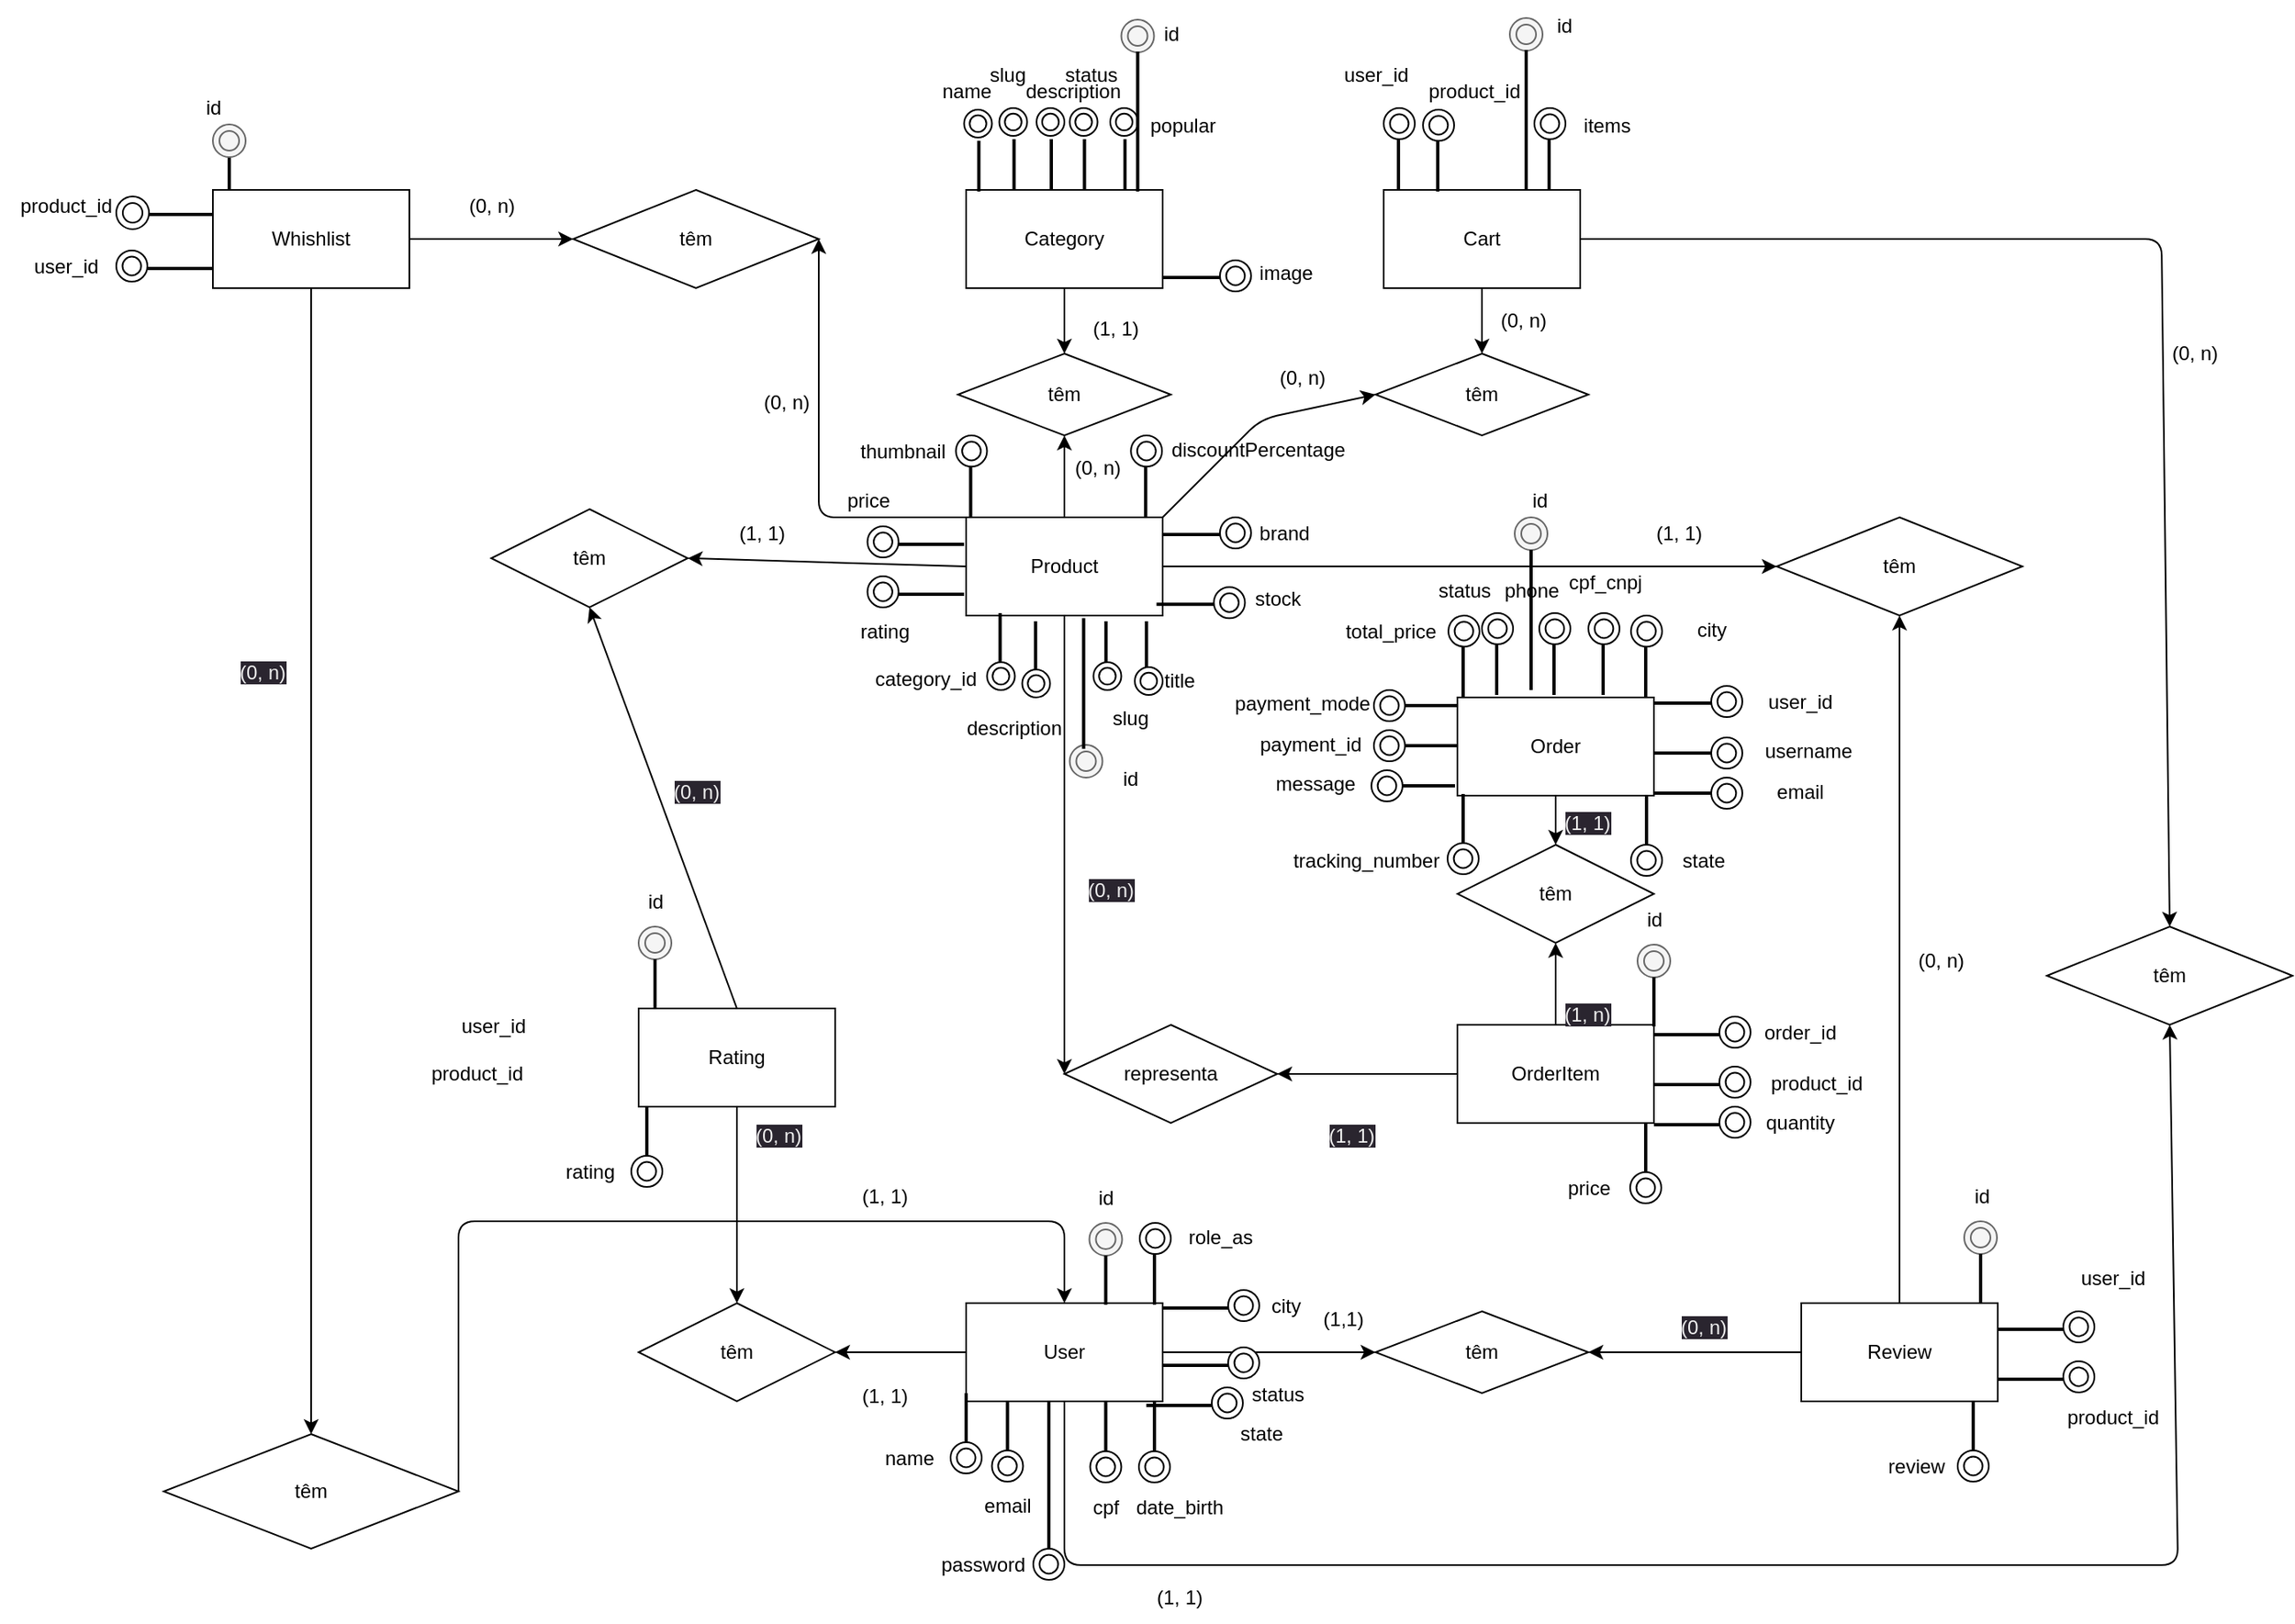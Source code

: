 <mxfile>
    <diagram id="mObg0DP2oexlzy-VbJIM" name="Page-1">
        <mxGraphModel dx="2236" dy="1887" grid="1" gridSize="10" guides="1" tooltips="1" connect="1" arrows="1" fold="1" page="1" pageScale="1" pageWidth="850" pageHeight="1100" math="0" shadow="0">
            <root>
                <mxCell id="0"/>
                <mxCell id="1" parent="0"/>
                <mxCell id="6" style="edgeStyle=none;html=1;exitX=0.5;exitY=0;exitDx=0;exitDy=0;entryX=0.5;entryY=1;entryDx=0;entryDy=0;" parent="1" source="2" target="4" edge="1">
                    <mxGeometry relative="1" as="geometry"/>
                </mxCell>
                <mxCell id="14" style="edgeStyle=none;html=1;exitX=0.5;exitY=1;exitDx=0;exitDy=0;entryX=0;entryY=0.5;entryDx=0;entryDy=0;" parent="1" source="2" target="13" edge="1">
                    <mxGeometry relative="1" as="geometry">
                        <mxPoint x="80" y="530" as="targetPoint"/>
                    </mxGeometry>
                </mxCell>
                <mxCell id="20" style="edgeStyle=none;html=1;exitX=0;exitY=0.5;exitDx=0;exitDy=0;entryX=1;entryY=0.5;entryDx=0;entryDy=0;" parent="1" source="2" target="18" edge="1">
                    <mxGeometry relative="1" as="geometry"/>
                </mxCell>
                <mxCell id="33" style="edgeStyle=none;html=1;exitX=1;exitY=0.5;exitDx=0;exitDy=0;entryX=0;entryY=0.5;entryDx=0;entryDy=0;" parent="1" source="2" target="32" edge="1">
                    <mxGeometry relative="1" as="geometry"/>
                </mxCell>
                <mxCell id="39" style="edgeStyle=none;html=1;exitX=1;exitY=0;exitDx=0;exitDy=0;entryX=0;entryY=0.5;entryDx=0;entryDy=0;" parent="1" source="2" target="37" edge="1">
                    <mxGeometry relative="1" as="geometry">
                        <mxPoint x="220" y="180" as="targetPoint"/>
                        <Array as="points">
                            <mxPoint x="200" y="130"/>
                        </Array>
                    </mxGeometry>
                </mxCell>
                <mxCell id="2" value="Product" style="rounded=0;whiteSpace=wrap;html=1;" parent="1" vertex="1">
                    <mxGeometry x="20" y="190" width="120" height="60" as="geometry"/>
                </mxCell>
                <mxCell id="5" style="edgeStyle=none;html=1;exitX=0.5;exitY=1;exitDx=0;exitDy=0;entryX=0.5;entryY=0;entryDx=0;entryDy=0;" parent="1" source="3" target="4" edge="1">
                    <mxGeometry relative="1" as="geometry"/>
                </mxCell>
                <mxCell id="48" style="edgeStyle=none;html=1;entryX=1;entryY=0.5;entryDx=0;entryDy=0;exitX=0;exitY=0;exitDx=0;exitDy=0;" parent="1" source="2" target="46" edge="1">
                    <mxGeometry relative="1" as="geometry">
                        <mxPoint x="-70" y="140" as="sourcePoint"/>
                        <Array as="points">
                            <mxPoint x="-70" y="190"/>
                        </Array>
                    </mxGeometry>
                </mxCell>
                <mxCell id="3" value="Category" style="rounded=0;whiteSpace=wrap;html=1;" parent="1" vertex="1">
                    <mxGeometry x="20" y="-10" width="120" height="60" as="geometry"/>
                </mxCell>
                <mxCell id="4" value="têm" style="rhombus;whiteSpace=wrap;html=1;" parent="1" vertex="1">
                    <mxGeometry x="15" y="90" width="130" height="50" as="geometry"/>
                </mxCell>
                <mxCell id="10" style="edgeStyle=none;html=1;exitX=0.5;exitY=1;exitDx=0;exitDy=0;entryX=0.5;entryY=0;entryDx=0;entryDy=0;" parent="1" source="7" target="9" edge="1">
                    <mxGeometry relative="1" as="geometry"/>
                </mxCell>
                <mxCell id="7" value="Order" style="rounded=0;whiteSpace=wrap;html=1;" parent="1" vertex="1">
                    <mxGeometry x="320" y="300" width="120" height="60" as="geometry"/>
                </mxCell>
                <mxCell id="11" style="edgeStyle=none;html=1;exitX=0.5;exitY=0;exitDx=0;exitDy=0;entryX=0.5;entryY=1;entryDx=0;entryDy=0;" parent="1" source="8" target="9" edge="1">
                    <mxGeometry relative="1" as="geometry"/>
                </mxCell>
                <mxCell id="16" style="edgeStyle=none;html=1;exitX=0;exitY=0.5;exitDx=0;exitDy=0;entryX=1;entryY=0.5;entryDx=0;entryDy=0;" parent="1" source="8" target="13" edge="1">
                    <mxGeometry relative="1" as="geometry"/>
                </mxCell>
                <mxCell id="8" value="OrderItem" style="rounded=0;whiteSpace=wrap;html=1;" parent="1" vertex="1">
                    <mxGeometry x="320" y="500" width="120" height="60" as="geometry"/>
                </mxCell>
                <mxCell id="9" value="têm" style="rhombus;whiteSpace=wrap;html=1;" parent="1" vertex="1">
                    <mxGeometry x="320" y="390" width="120" height="60" as="geometry"/>
                </mxCell>
                <mxCell id="13" value="representa" style="rhombus;whiteSpace=wrap;html=1;" parent="1" vertex="1">
                    <mxGeometry x="80" y="500" width="130" height="60" as="geometry"/>
                </mxCell>
                <mxCell id="24" style="edgeStyle=none;html=1;exitX=0.5;exitY=1;exitDx=0;exitDy=0;entryX=0.5;entryY=0;entryDx=0;entryDy=0;" parent="1" source="17" target="23" edge="1">
                    <mxGeometry relative="1" as="geometry"/>
                </mxCell>
                <mxCell id="25" style="edgeStyle=none;html=1;exitX=0.5;exitY=0;exitDx=0;exitDy=0;entryX=0.5;entryY=1;entryDx=0;entryDy=0;" parent="1" source="17" target="18" edge="1">
                    <mxGeometry relative="1" as="geometry"/>
                </mxCell>
                <mxCell id="17" value="Rating" style="rounded=0;whiteSpace=wrap;html=1;" parent="1" vertex="1">
                    <mxGeometry x="-180" y="490" width="120" height="60" as="geometry"/>
                </mxCell>
                <mxCell id="18" value="têm" style="rhombus;whiteSpace=wrap;html=1;" parent="1" vertex="1">
                    <mxGeometry x="-270" y="185" width="120" height="60" as="geometry"/>
                </mxCell>
                <mxCell id="26" style="edgeStyle=none;html=1;exitX=0;exitY=0.5;exitDx=0;exitDy=0;entryX=1;entryY=0.5;entryDx=0;entryDy=0;" parent="1" source="22" target="23" edge="1">
                    <mxGeometry relative="1" as="geometry"/>
                </mxCell>
                <mxCell id="29" style="edgeStyle=none;html=1;exitX=1;exitY=0.5;exitDx=0;exitDy=0;entryX=0;entryY=0.5;entryDx=0;entryDy=0;" parent="1" source="22" target="28" edge="1">
                    <mxGeometry relative="1" as="geometry"/>
                </mxCell>
                <mxCell id="41" style="edgeStyle=none;html=1;exitX=0.5;exitY=1;exitDx=0;exitDy=0;entryX=0.5;entryY=1;entryDx=0;entryDy=0;" parent="1" source="22" target="42" edge="1">
                    <mxGeometry relative="1" as="geometry">
                        <mxPoint x="760" y="530" as="targetPoint"/>
                        <Array as="points">
                            <mxPoint x="80" y="830"/>
                            <mxPoint x="760" y="830"/>
                        </Array>
                    </mxGeometry>
                </mxCell>
                <mxCell id="22" value="User" style="rounded=0;whiteSpace=wrap;html=1;" parent="1" vertex="1">
                    <mxGeometry x="20" y="670" width="120" height="60" as="geometry"/>
                </mxCell>
                <mxCell id="23" value="têm" style="rhombus;whiteSpace=wrap;html=1;" parent="1" vertex="1">
                    <mxGeometry x="-180" y="670" width="120" height="60" as="geometry"/>
                </mxCell>
                <mxCell id="30" style="edgeStyle=none;html=1;exitX=0;exitY=0.5;exitDx=0;exitDy=0;entryX=1;entryY=0.5;entryDx=0;entryDy=0;" parent="1" source="27" target="28" edge="1">
                    <mxGeometry relative="1" as="geometry"/>
                </mxCell>
                <mxCell id="34" style="edgeStyle=none;html=1;exitX=0.5;exitY=0;exitDx=0;exitDy=0;" parent="1" source="27" target="32" edge="1">
                    <mxGeometry relative="1" as="geometry"/>
                </mxCell>
                <mxCell id="27" value="Review" style="rounded=0;whiteSpace=wrap;html=1;" parent="1" vertex="1">
                    <mxGeometry x="530" y="670" width="120" height="60" as="geometry"/>
                </mxCell>
                <mxCell id="28" value="têm" style="rhombus;whiteSpace=wrap;html=1;" parent="1" vertex="1">
                    <mxGeometry x="270" y="675" width="130" height="50" as="geometry"/>
                </mxCell>
                <mxCell id="32" value="têm" style="rhombus;whiteSpace=wrap;html=1;" parent="1" vertex="1">
                    <mxGeometry x="515" y="190" width="150" height="60" as="geometry"/>
                </mxCell>
                <mxCell id="38" style="edgeStyle=none;html=1;exitX=0.5;exitY=1;exitDx=0;exitDy=0;entryX=0.5;entryY=0;entryDx=0;entryDy=0;" parent="1" source="35" target="37" edge="1">
                    <mxGeometry relative="1" as="geometry"/>
                </mxCell>
                <mxCell id="44" style="edgeStyle=none;html=1;exitX=1;exitY=0.5;exitDx=0;exitDy=0;entryX=0.5;entryY=0;entryDx=0;entryDy=0;" parent="1" source="35" target="42" edge="1">
                    <mxGeometry relative="1" as="geometry">
                        <mxPoint x="770" y="110" as="targetPoint"/>
                        <Array as="points">
                            <mxPoint x="750" y="20"/>
                        </Array>
                    </mxGeometry>
                </mxCell>
                <mxCell id="35" value="Cart" style="rounded=0;whiteSpace=wrap;html=1;" parent="1" vertex="1">
                    <mxGeometry x="275" y="-10" width="120" height="60" as="geometry"/>
                </mxCell>
                <mxCell id="37" value="têm" style="rhombus;whiteSpace=wrap;html=1;" parent="1" vertex="1">
                    <mxGeometry x="270" y="90" width="130" height="50" as="geometry"/>
                </mxCell>
                <mxCell id="42" value="têm" style="rhombus;whiteSpace=wrap;html=1;" parent="1" vertex="1">
                    <mxGeometry x="680" y="440" width="150" height="60" as="geometry"/>
                </mxCell>
                <mxCell id="49" style="edgeStyle=none;html=1;exitX=1;exitY=0.5;exitDx=0;exitDy=0;entryX=0;entryY=0.5;entryDx=0;entryDy=0;" parent="1" source="45" target="46" edge="1">
                    <mxGeometry relative="1" as="geometry"/>
                </mxCell>
                <mxCell id="51" value="" style="edgeStyle=none;html=1;" parent="1" source="45" target="50" edge="1">
                    <mxGeometry relative="1" as="geometry"/>
                </mxCell>
                <mxCell id="45" value="Whishlist" style="rounded=0;whiteSpace=wrap;html=1;" parent="1" vertex="1">
                    <mxGeometry x="-440" y="-10" width="120" height="60" as="geometry"/>
                </mxCell>
                <mxCell id="46" value="têm" style="rhombus;whiteSpace=wrap;html=1;" parent="1" vertex="1">
                    <mxGeometry x="-220" y="-10" width="150" height="60" as="geometry"/>
                </mxCell>
                <mxCell id="52" style="edgeStyle=none;html=1;exitX=1;exitY=0.5;exitDx=0;exitDy=0;entryX=0.5;entryY=0;entryDx=0;entryDy=0;" parent="1" source="50" target="22" edge="1">
                    <mxGeometry relative="1" as="geometry">
                        <mxPoint x="100" y="610" as="targetPoint"/>
                        <Array as="points">
                            <mxPoint x="-290" y="620"/>
                            <mxPoint x="80" y="620"/>
                        </Array>
                    </mxGeometry>
                </mxCell>
                <mxCell id="50" value="têm" style="rhombus;whiteSpace=wrap;html=1;rounded=0;" parent="1" vertex="1">
                    <mxGeometry x="-470" y="750" width="180" height="70" as="geometry"/>
                </mxCell>
                <mxCell id="55" value="" style="line;strokeWidth=2;html=1;" parent="1" vertex="1">
                    <mxGeometry x="-480" width="40" height="10" as="geometry"/>
                </mxCell>
                <mxCell id="56" value="" style="ellipse;shape=doubleEllipse;whiteSpace=wrap;html=1;aspect=fixed;" parent="1" vertex="1">
                    <mxGeometry x="-499" y="-6" width="20" height="20" as="geometry"/>
                </mxCell>
                <mxCell id="58" value="" style="line;strokeWidth=2;html=1;" parent="1" vertex="1">
                    <mxGeometry x="-480" y="33" width="40" height="10" as="geometry"/>
                </mxCell>
                <mxCell id="59" value="" style="ellipse;shape=doubleEllipse;whiteSpace=wrap;html=1;aspect=fixed;" parent="1" vertex="1">
                    <mxGeometry x="-499" y="27" width="19" height="19" as="geometry"/>
                </mxCell>
                <mxCell id="70" value="" style="line;strokeWidth=2;direction=south;html=1;" parent="1" vertex="1">
                    <mxGeometry x="-435" y="-40" width="10" height="30" as="geometry"/>
                </mxCell>
                <mxCell id="71" value="" style="shape=waypoint;sketch=0;fillStyle=solid;size=6;pointerEvents=1;points=[];fillColor=none;resizable=0;rotatable=0;perimeter=centerPerimeter;snapToPoint=1;" parent="1" vertex="1">
                    <mxGeometry x="-440" y="-50" width="20" height="20" as="geometry"/>
                </mxCell>
                <mxCell id="73" value="" style="ellipse;shape=doubleEllipse;whiteSpace=wrap;html=1;aspect=fixed;fillColor=#f5f5f5;fontColor=#333333;strokeColor=#666666;" parent="1" vertex="1">
                    <mxGeometry x="-440" y="-50" width="20" height="20" as="geometry"/>
                </mxCell>
                <mxCell id="74" value="id" style="text;html=1;align=center;verticalAlign=middle;resizable=0;points=[];autosize=1;strokeColor=none;fillColor=none;" parent="1" vertex="1">
                    <mxGeometry x="-455" y="-75" width="30" height="30" as="geometry"/>
                </mxCell>
                <mxCell id="75" value="product_id" style="text;html=1;align=center;verticalAlign=middle;resizable=0;points=[];autosize=1;strokeColor=none;fillColor=none;" parent="1" vertex="1">
                    <mxGeometry x="-570" y="-15" width="80" height="30" as="geometry"/>
                </mxCell>
                <mxCell id="76" value="user_id" style="text;html=1;align=center;verticalAlign=middle;resizable=0;points=[];autosize=1;strokeColor=none;fillColor=none;" parent="1" vertex="1">
                    <mxGeometry x="-560" y="21.5" width="60" height="30" as="geometry"/>
                </mxCell>
                <mxCell id="77" value="" style="line;strokeWidth=2;html=1;" parent="1" vertex="1">
                    <mxGeometry x="-21.25" y="201.5" width="40" height="10" as="geometry"/>
                </mxCell>
                <mxCell id="78" value="" style="ellipse;shape=doubleEllipse;whiteSpace=wrap;html=1;aspect=fixed;" parent="1" vertex="1">
                    <mxGeometry x="-40.25" y="195.5" width="19" height="19" as="geometry"/>
                </mxCell>
                <mxCell id="81" value="" style="line;strokeWidth=2;html=1;" parent="1" vertex="1">
                    <mxGeometry x="-21.25" y="232" width="40" height="10" as="geometry"/>
                </mxCell>
                <mxCell id="82" value="" style="ellipse;shape=doubleEllipse;whiteSpace=wrap;html=1;aspect=fixed;" parent="1" vertex="1">
                    <mxGeometry x="-40.25" y="226" width="19" height="19" as="geometry"/>
                </mxCell>
                <mxCell id="83" value="user_id" style="text;html=1;align=center;verticalAlign=middle;resizable=0;points=[];autosize=1;strokeColor=none;fillColor=none;" parent="1" vertex="1">
                    <mxGeometry x="-299" y="486" width="60" height="30" as="geometry"/>
                </mxCell>
                <mxCell id="84" value="product_id" style="text;html=1;align=center;verticalAlign=middle;resizable=0;points=[];autosize=1;strokeColor=none;fillColor=none;" parent="1" vertex="1">
                    <mxGeometry x="-319" y="515" width="80" height="30" as="geometry"/>
                </mxCell>
                <mxCell id="85" value="" style="line;strokeWidth=2;direction=south;html=1;" parent="1" vertex="1">
                    <mxGeometry x="-180" y="550" width="10" height="30" as="geometry"/>
                </mxCell>
                <mxCell id="86" value="" style="ellipse;shape=doubleEllipse;whiteSpace=wrap;html=1;aspect=fixed;" parent="1" vertex="1">
                    <mxGeometry x="-184.5" y="580" width="19" height="19" as="geometry"/>
                </mxCell>
                <mxCell id="87" value="rating" style="text;html=1;align=center;verticalAlign=middle;resizable=0;points=[];autosize=1;strokeColor=none;fillColor=none;" parent="1" vertex="1">
                    <mxGeometry x="-235" y="575" width="50" height="30" as="geometry"/>
                </mxCell>
                <mxCell id="90" value="" style="ellipse;shape=doubleEllipse;whiteSpace=wrap;html=1;aspect=fixed;fillColor=#f5f5f5;fontColor=#333333;strokeColor=#666666;" parent="1" vertex="1">
                    <mxGeometry x="-180" y="440" width="20" height="20" as="geometry"/>
                </mxCell>
                <mxCell id="91" value="" style="line;strokeWidth=2;direction=south;html=1;" parent="1" vertex="1">
                    <mxGeometry x="-175" y="460" width="10" height="30" as="geometry"/>
                </mxCell>
                <mxCell id="92" value="id" style="text;html=1;align=center;verticalAlign=middle;resizable=0;points=[];autosize=1;strokeColor=none;fillColor=none;" parent="1" vertex="1">
                    <mxGeometry x="-185" y="410" width="30" height="30" as="geometry"/>
                </mxCell>
                <mxCell id="93" value="" style="line;strokeWidth=2;html=1;" parent="1" vertex="1">
                    <mxGeometry x="650" y="681" width="40" height="10" as="geometry"/>
                </mxCell>
                <mxCell id="94" value="" style="ellipse;shape=doubleEllipse;whiteSpace=wrap;html=1;aspect=fixed;" parent="1" vertex="1">
                    <mxGeometry x="690" y="675" width="19" height="19" as="geometry"/>
                </mxCell>
                <mxCell id="95" value="" style="line;strokeWidth=2;html=1;" parent="1" vertex="1">
                    <mxGeometry x="650" y="711.5" width="40" height="10" as="geometry"/>
                </mxCell>
                <mxCell id="96" value="" style="ellipse;shape=doubleEllipse;whiteSpace=wrap;html=1;aspect=fixed;" parent="1" vertex="1">
                    <mxGeometry x="690" y="705.5" width="19" height="19" as="geometry"/>
                </mxCell>
                <mxCell id="97" value="user_id" style="text;html=1;align=center;verticalAlign=middle;resizable=0;points=[];autosize=1;strokeColor=none;fillColor=none;" parent="1" vertex="1">
                    <mxGeometry x="690" y="640" width="60" height="30" as="geometry"/>
                </mxCell>
                <mxCell id="98" value="product_id" style="text;html=1;align=center;verticalAlign=middle;resizable=0;points=[];autosize=1;strokeColor=none;fillColor=none;" parent="1" vertex="1">
                    <mxGeometry x="680" y="724.5" width="80" height="30" as="geometry"/>
                </mxCell>
                <mxCell id="99" value="" style="ellipse;shape=doubleEllipse;whiteSpace=wrap;html=1;aspect=fixed;fillColor=#f5f5f5;fontColor=#333333;strokeColor=#666666;" parent="1" vertex="1">
                    <mxGeometry x="629.5" y="620" width="20" height="20" as="geometry"/>
                </mxCell>
                <mxCell id="100" value="" style="line;strokeWidth=2;direction=south;html=1;" parent="1" vertex="1">
                    <mxGeometry x="634.5" y="640" width="10" height="30" as="geometry"/>
                </mxCell>
                <mxCell id="101" value="id" style="text;html=1;align=center;verticalAlign=middle;resizable=0;points=[];autosize=1;strokeColor=none;fillColor=none;" parent="1" vertex="1">
                    <mxGeometry x="624.5" y="590" width="30" height="30" as="geometry"/>
                </mxCell>
                <mxCell id="105" value="" style="line;strokeWidth=2;direction=south;html=1;" parent="1" vertex="1">
                    <mxGeometry x="630" y="730" width="10" height="30" as="geometry"/>
                </mxCell>
                <mxCell id="106" value="" style="ellipse;shape=doubleEllipse;whiteSpace=wrap;html=1;aspect=fixed;" parent="1" vertex="1">
                    <mxGeometry x="625.5" y="760" width="19" height="19" as="geometry"/>
                </mxCell>
                <mxCell id="107" value="review" style="text;html=1;align=center;verticalAlign=middle;resizable=0;points=[];autosize=1;strokeColor=none;fillColor=none;" parent="1" vertex="1">
                    <mxGeometry x="570" y="755" width="60" height="30" as="geometry"/>
                </mxCell>
                <mxCell id="108" value="" style="line;strokeWidth=2;html=1;" parent="1" vertex="1">
                    <mxGeometry x="440" y="501" width="40" height="10" as="geometry"/>
                </mxCell>
                <mxCell id="109" value="" style="ellipse;shape=doubleEllipse;whiteSpace=wrap;html=1;aspect=fixed;" parent="1" vertex="1">
                    <mxGeometry x="480" y="495" width="19" height="19" as="geometry"/>
                </mxCell>
                <mxCell id="110" value="" style="line;strokeWidth=2;html=1;" parent="1" vertex="1">
                    <mxGeometry x="440" y="531.5" width="40" height="10" as="geometry"/>
                </mxCell>
                <mxCell id="111" value="" style="ellipse;shape=doubleEllipse;whiteSpace=wrap;html=1;aspect=fixed;" parent="1" vertex="1">
                    <mxGeometry x="480" y="525.5" width="19" height="19" as="geometry"/>
                </mxCell>
                <mxCell id="112" value="order_id" style="text;html=1;align=center;verticalAlign=middle;resizable=0;points=[];autosize=1;strokeColor=none;fillColor=none;" parent="1" vertex="1">
                    <mxGeometry x="494" y="490" width="70" height="30" as="geometry"/>
                </mxCell>
                <mxCell id="113" value="product_id" style="text;html=1;align=center;verticalAlign=middle;resizable=0;points=[];autosize=1;strokeColor=none;fillColor=none;" parent="1" vertex="1">
                    <mxGeometry x="499" y="520.5" width="80" height="30" as="geometry"/>
                </mxCell>
                <mxCell id="114" value="" style="line;strokeWidth=2;html=1;" parent="1" vertex="1">
                    <mxGeometry x="440" y="556" width="40" height="10" as="geometry"/>
                </mxCell>
                <mxCell id="115" value="" style="ellipse;shape=doubleEllipse;whiteSpace=wrap;html=1;aspect=fixed;" parent="1" vertex="1">
                    <mxGeometry x="480" y="550" width="19" height="19" as="geometry"/>
                </mxCell>
                <mxCell id="116" value="quantity" style="text;html=1;align=center;verticalAlign=middle;resizable=0;points=[];autosize=1;strokeColor=none;fillColor=none;" parent="1" vertex="1">
                    <mxGeometry x="494" y="545" width="70" height="30" as="geometry"/>
                </mxCell>
                <mxCell id="117" value="" style="line;strokeWidth=2;direction=south;html=1;" parent="1" vertex="1">
                    <mxGeometry x="430" y="560" width="10" height="30" as="geometry"/>
                </mxCell>
                <mxCell id="118" value="" style="ellipse;shape=doubleEllipse;whiteSpace=wrap;html=1;aspect=fixed;" parent="1" vertex="1">
                    <mxGeometry x="425.5" y="590" width="19" height="19" as="geometry"/>
                </mxCell>
                <mxCell id="119" value="price" style="text;html=1;align=center;verticalAlign=middle;resizable=0;points=[];autosize=1;strokeColor=none;fillColor=none;" parent="1" vertex="1">
                    <mxGeometry x="375" y="585" width="50" height="30" as="geometry"/>
                </mxCell>
                <mxCell id="120" value="" style="ellipse;shape=doubleEllipse;whiteSpace=wrap;html=1;aspect=fixed;fillColor=#f5f5f5;fontColor=#333333;strokeColor=#666666;" parent="1" vertex="1">
                    <mxGeometry x="430" y="451" width="20" height="20" as="geometry"/>
                </mxCell>
                <mxCell id="121" value="" style="line;strokeWidth=2;direction=south;html=1;" parent="1" vertex="1">
                    <mxGeometry x="435" y="471" width="10" height="30" as="geometry"/>
                </mxCell>
                <mxCell id="122" value="id" style="text;html=1;align=center;verticalAlign=middle;resizable=0;points=[];autosize=1;strokeColor=none;fillColor=none;" parent="1" vertex="1">
                    <mxGeometry x="425" y="421" width="30" height="30" as="geometry"/>
                </mxCell>
                <mxCell id="137" value="" style="line;strokeWidth=2;direction=south;html=1;" parent="1" vertex="1">
                    <mxGeometry x="15" y="725" width="10" height="30" as="geometry"/>
                </mxCell>
                <mxCell id="138" value="" style="ellipse;shape=doubleEllipse;whiteSpace=wrap;html=1;aspect=fixed;" parent="1" vertex="1">
                    <mxGeometry x="10.5" y="755" width="19" height="19" as="geometry"/>
                </mxCell>
                <mxCell id="139" value="name" style="text;html=1;align=center;verticalAlign=middle;resizable=0;points=[];autosize=1;strokeColor=none;fillColor=none;" parent="1" vertex="1">
                    <mxGeometry x="-40" y="750" width="50" height="30" as="geometry"/>
                </mxCell>
                <mxCell id="140" value="" style="line;strokeWidth=2;direction=south;html=1;" parent="1" vertex="1">
                    <mxGeometry x="40.25" y="730" width="10" height="30" as="geometry"/>
                </mxCell>
                <mxCell id="141" value="" style="ellipse;shape=doubleEllipse;whiteSpace=wrap;html=1;aspect=fixed;" parent="1" vertex="1">
                    <mxGeometry x="35.75" y="760" width="19" height="19" as="geometry"/>
                </mxCell>
                <mxCell id="142" value="email" style="text;html=1;align=center;verticalAlign=middle;resizable=0;points=[];autosize=1;strokeColor=none;fillColor=none;" parent="1" vertex="1">
                    <mxGeometry x="20" y="779" width="50" height="30" as="geometry"/>
                </mxCell>
                <mxCell id="143" value="" style="line;strokeWidth=2;direction=south;html=1;" parent="1" vertex="1">
                    <mxGeometry x="100.25" y="730.5" width="10" height="30" as="geometry"/>
                </mxCell>
                <mxCell id="144" value="" style="ellipse;shape=doubleEllipse;whiteSpace=wrap;html=1;aspect=fixed;" parent="1" vertex="1">
                    <mxGeometry x="95.75" y="760.5" width="19" height="19" as="geometry"/>
                </mxCell>
                <mxCell id="145" value="cpf" style="text;html=1;align=center;verticalAlign=middle;resizable=0;points=[];autosize=1;strokeColor=none;fillColor=none;" parent="1" vertex="1">
                    <mxGeometry x="85" y="779.5" width="40" height="30" as="geometry"/>
                </mxCell>
                <mxCell id="146" value="" style="line;strokeWidth=2;direction=south;html=1;" parent="1" vertex="1">
                    <mxGeometry x="130" y="730.5" width="10" height="30" as="geometry"/>
                </mxCell>
                <mxCell id="147" value="" style="ellipse;shape=doubleEllipse;whiteSpace=wrap;html=1;aspect=fixed;" parent="1" vertex="1">
                    <mxGeometry x="125.5" y="760.5" width="19" height="19" as="geometry"/>
                </mxCell>
                <mxCell id="148" value="date_birth" style="text;html=1;align=center;verticalAlign=middle;resizable=0;points=[];autosize=1;strokeColor=none;fillColor=none;" parent="1" vertex="1">
                    <mxGeometry x="110.25" y="780" width="80" height="30" as="geometry"/>
                </mxCell>
                <mxCell id="149" value="" style="line;strokeWidth=2;html=1;" parent="1" vertex="1">
                    <mxGeometry x="130" y="727.5" width="40" height="10" as="geometry"/>
                </mxCell>
                <mxCell id="150" value="" style="ellipse;shape=doubleEllipse;whiteSpace=wrap;html=1;aspect=fixed;" parent="1" vertex="1">
                    <mxGeometry x="170" y="721.5" width="19" height="19" as="geometry"/>
                </mxCell>
                <mxCell id="151" value="state" style="text;html=1;align=center;verticalAlign=middle;resizable=0;points=[];autosize=1;strokeColor=none;fillColor=none;" parent="1" vertex="1">
                    <mxGeometry x="175" y="735" width="50" height="30" as="geometry"/>
                </mxCell>
                <mxCell id="155" value="" style="edgeStyle=none;html=1;" parent="1" source="152" target="154" edge="1">
                    <mxGeometry relative="1" as="geometry"/>
                </mxCell>
                <mxCell id="152" value="" style="line;strokeWidth=2;html=1;" parent="1" vertex="1">
                    <mxGeometry x="140" y="668" width="40" height="10" as="geometry"/>
                </mxCell>
                <mxCell id="153" value="" style="ellipse;shape=doubleEllipse;whiteSpace=wrap;html=1;aspect=fixed;" parent="1" vertex="1">
                    <mxGeometry x="180" y="662" width="19" height="19" as="geometry"/>
                </mxCell>
                <mxCell id="154" value="city" style="text;html=1;align=center;verticalAlign=middle;resizable=0;points=[];autosize=1;strokeColor=none;fillColor=none;" parent="1" vertex="1">
                    <mxGeometry x="195" y="656.5" width="40" height="30" as="geometry"/>
                </mxCell>
                <mxCell id="156" value="" style="line;strokeWidth=2;direction=south;html=1;" parent="1" vertex="1">
                    <mxGeometry x="130" y="640" width="10" height="31" as="geometry"/>
                </mxCell>
                <mxCell id="157" value="" style="ellipse;shape=doubleEllipse;whiteSpace=wrap;html=1;aspect=fixed;" parent="1" vertex="1">
                    <mxGeometry x="126" y="621" width="19" height="19" as="geometry"/>
                </mxCell>
                <mxCell id="160" value="role_as" style="text;html=1;align=center;verticalAlign=middle;resizable=0;points=[];autosize=1;strokeColor=none;fillColor=none;" parent="1" vertex="1">
                    <mxGeometry x="144.5" y="615" width="60" height="30" as="geometry"/>
                </mxCell>
                <mxCell id="161" value="" style="ellipse;shape=doubleEllipse;whiteSpace=wrap;html=1;aspect=fixed;fillColor=#f5f5f5;fontColor=#333333;strokeColor=#666666;" parent="1" vertex="1">
                    <mxGeometry x="95.25" y="621" width="20" height="20" as="geometry"/>
                </mxCell>
                <mxCell id="162" value="" style="line;strokeWidth=2;direction=south;html=1;" parent="1" vertex="1">
                    <mxGeometry x="100.25" y="641" width="10" height="30" as="geometry"/>
                </mxCell>
                <mxCell id="163" value="id" style="text;html=1;align=center;verticalAlign=middle;resizable=0;points=[];autosize=1;strokeColor=none;fillColor=none;" parent="1" vertex="1">
                    <mxGeometry x="90.25" y="591" width="30" height="30" as="geometry"/>
                </mxCell>
                <mxCell id="167" value="" style="line;strokeWidth=2;html=1;" parent="1" vertex="1">
                    <mxGeometry x="140" y="703" width="40" height="10" as="geometry"/>
                </mxCell>
                <mxCell id="168" value="" style="ellipse;shape=doubleEllipse;whiteSpace=wrap;html=1;aspect=fixed;" parent="1" vertex="1">
                    <mxGeometry x="180" y="697" width="19" height="19" as="geometry"/>
                </mxCell>
                <mxCell id="169" value="status" style="text;html=1;align=center;verticalAlign=middle;resizable=0;points=[];autosize=1;strokeColor=none;fillColor=none;" parent="1" vertex="1">
                    <mxGeometry x="180" y="710.5" width="60" height="30" as="geometry"/>
                </mxCell>
                <mxCell id="170" value="" style="line;strokeWidth=2;direction=south;html=1;" parent="1" vertex="1">
                    <mxGeometry x="65.5" y="730" width="10" height="90" as="geometry"/>
                </mxCell>
                <mxCell id="171" value="" style="ellipse;shape=doubleEllipse;whiteSpace=wrap;html=1;aspect=fixed;" parent="1" vertex="1">
                    <mxGeometry x="61" y="820" width="19" height="19" as="geometry"/>
                </mxCell>
                <mxCell id="173" value="password" style="text;html=1;align=center;verticalAlign=middle;resizable=0;points=[];autosize=1;strokeColor=none;fillColor=none;" parent="1" vertex="1">
                    <mxGeometry x="-5" y="815" width="70" height="30" as="geometry"/>
                </mxCell>
                <mxCell id="174" value="" style="line;strokeWidth=2;html=1;" parent="1" vertex="1">
                    <mxGeometry x="440" y="298.5" width="40" height="10" as="geometry"/>
                </mxCell>
                <mxCell id="175" value="" style="line;strokeWidth=2;html=1;" parent="1" vertex="1">
                    <mxGeometry x="440" y="329" width="40" height="10" as="geometry"/>
                </mxCell>
                <mxCell id="176" value="user_id" style="text;html=1;align=center;verticalAlign=middle;resizable=0;points=[];autosize=1;strokeColor=none;fillColor=none;" parent="1" vertex="1">
                    <mxGeometry x="499" y="287.5" width="60" height="30" as="geometry"/>
                </mxCell>
                <mxCell id="177" value="username" style="text;html=1;align=center;verticalAlign=middle;resizable=0;points=[];autosize=1;strokeColor=none;fillColor=none;" parent="1" vertex="1">
                    <mxGeometry x="494" y="317.5" width="80" height="30" as="geometry"/>
                </mxCell>
                <mxCell id="178" value="" style="line;strokeWidth=2;html=1;" parent="1" vertex="1">
                    <mxGeometry x="440" y="353.5" width="40" height="10" as="geometry"/>
                </mxCell>
                <mxCell id="179" value="email" style="text;html=1;align=center;verticalAlign=middle;resizable=0;points=[];autosize=1;strokeColor=none;fillColor=none;" parent="1" vertex="1">
                    <mxGeometry x="504" y="342.5" width="50" height="30" as="geometry"/>
                </mxCell>
                <mxCell id="180" value="" style="ellipse;shape=doubleEllipse;whiteSpace=wrap;html=1;aspect=fixed;" parent="1" vertex="1">
                    <mxGeometry x="475" y="293" width="19" height="19" as="geometry"/>
                </mxCell>
                <mxCell id="181" value="" style="ellipse;shape=doubleEllipse;whiteSpace=wrap;html=1;aspect=fixed;" parent="1" vertex="1">
                    <mxGeometry x="475" y="324.5" width="19" height="19" as="geometry"/>
                </mxCell>
                <mxCell id="182" value="" style="ellipse;shape=doubleEllipse;whiteSpace=wrap;html=1;aspect=fixed;" parent="1" vertex="1">
                    <mxGeometry x="475" y="349" width="19" height="19" as="geometry"/>
                </mxCell>
                <mxCell id="183" value="" style="line;strokeWidth=2;direction=south;html=1;" parent="1" vertex="1">
                    <mxGeometry x="430.5" y="360" width="10" height="30" as="geometry"/>
                </mxCell>
                <mxCell id="184" value="" style="ellipse;shape=doubleEllipse;whiteSpace=wrap;html=1;aspect=fixed;" parent="1" vertex="1">
                    <mxGeometry x="426" y="390" width="19" height="19" as="geometry"/>
                </mxCell>
                <mxCell id="185" value="state" style="text;html=1;align=center;verticalAlign=middle;resizable=0;points=[];autosize=1;strokeColor=none;fillColor=none;" parent="1" vertex="1">
                    <mxGeometry x="445" y="384.5" width="50" height="30" as="geometry"/>
                </mxCell>
                <mxCell id="186" value="" style="line;strokeWidth=2;direction=south;html=1;" parent="1" vertex="1">
                    <mxGeometry x="430" y="269" width="10" height="31" as="geometry"/>
                </mxCell>
                <mxCell id="187" value="" style="ellipse;shape=doubleEllipse;whiteSpace=wrap;html=1;aspect=fixed;" parent="1" vertex="1">
                    <mxGeometry x="426" y="250" width="19" height="19" as="geometry"/>
                </mxCell>
                <mxCell id="188" value="city" style="text;html=1;align=center;verticalAlign=middle;resizable=0;points=[];autosize=1;strokeColor=none;fillColor=none;" parent="1" vertex="1">
                    <mxGeometry x="454.5" y="244" width="40" height="30" as="geometry"/>
                </mxCell>
                <mxCell id="189" value="" style="line;strokeWidth=2;direction=south;html=1;" parent="1" vertex="1">
                    <mxGeometry x="404" y="267.5" width="10" height="31" as="geometry"/>
                </mxCell>
                <mxCell id="190" value="" style="ellipse;shape=doubleEllipse;whiteSpace=wrap;html=1;aspect=fixed;" parent="1" vertex="1">
                    <mxGeometry x="400" y="248.5" width="19" height="19" as="geometry"/>
                </mxCell>
                <mxCell id="191" value="cpf_cnpj" style="text;html=1;align=center;verticalAlign=middle;resizable=0;points=[];autosize=1;strokeColor=none;fillColor=none;" parent="1" vertex="1">
                    <mxGeometry x="375" y="215" width="70" height="30" as="geometry"/>
                </mxCell>
                <mxCell id="192" value="" style="line;strokeWidth=2;direction=south;html=1;" parent="1" vertex="1">
                    <mxGeometry x="374" y="267.5" width="10" height="31" as="geometry"/>
                </mxCell>
                <mxCell id="193" value="" style="ellipse;shape=doubleEllipse;whiteSpace=wrap;html=1;aspect=fixed;" parent="1" vertex="1">
                    <mxGeometry x="370" y="248.5" width="19" height="19" as="geometry"/>
                </mxCell>
                <mxCell id="194" value="phone" style="text;html=1;align=center;verticalAlign=middle;resizable=0;points=[];autosize=1;strokeColor=none;fillColor=none;" parent="1" vertex="1">
                    <mxGeometry x="335" y="220" width="60" height="30" as="geometry"/>
                </mxCell>
                <mxCell id="195" value="" style="line;strokeWidth=2;direction=south;html=1;" parent="1" vertex="1">
                    <mxGeometry x="339" y="267.5" width="10" height="31" as="geometry"/>
                </mxCell>
                <mxCell id="196" value="" style="ellipse;shape=doubleEllipse;whiteSpace=wrap;html=1;aspect=fixed;" parent="1" vertex="1">
                    <mxGeometry x="335" y="248.5" width="19" height="19" as="geometry"/>
                </mxCell>
                <mxCell id="197" value="status" style="text;html=1;align=center;verticalAlign=middle;resizable=0;points=[];autosize=1;strokeColor=none;fillColor=none;" parent="1" vertex="1">
                    <mxGeometry x="294" y="220" width="60" height="30" as="geometry"/>
                </mxCell>
                <mxCell id="198" value="" style="line;strokeWidth=2;direction=south;html=1;" parent="1" vertex="1">
                    <mxGeometry x="318.5" y="269" width="10" height="31" as="geometry"/>
                </mxCell>
                <mxCell id="199" value="" style="ellipse;shape=doubleEllipse;whiteSpace=wrap;html=1;aspect=fixed;" parent="1" vertex="1">
                    <mxGeometry x="314.5" y="250" width="19" height="19" as="geometry"/>
                </mxCell>
                <mxCell id="200" value="total_price" style="text;html=1;align=center;verticalAlign=middle;resizable=0;points=[];autosize=1;strokeColor=none;fillColor=none;" parent="1" vertex="1">
                    <mxGeometry x="238.5" y="245" width="80" height="30" as="geometry"/>
                </mxCell>
                <mxCell id="201" value="" style="line;strokeWidth=2;html=1;" parent="1" vertex="1">
                    <mxGeometry x="280" y="300" width="40" height="10" as="geometry"/>
                </mxCell>
                <mxCell id="202" value="" style="ellipse;shape=doubleEllipse;whiteSpace=wrap;html=1;aspect=fixed;" parent="1" vertex="1">
                    <mxGeometry x="269" y="295.5" width="19" height="19" as="geometry"/>
                </mxCell>
                <mxCell id="203" value="payment_mode" style="text;html=1;align=center;verticalAlign=middle;resizable=0;points=[];autosize=1;strokeColor=none;fillColor=none;" parent="1" vertex="1">
                    <mxGeometry x="170" y="288.5" width="110" height="30" as="geometry"/>
                </mxCell>
                <mxCell id="205" value="" style="line;strokeWidth=2;html=1;" parent="1" vertex="1">
                    <mxGeometry x="280" y="324.5" width="40" height="10" as="geometry"/>
                </mxCell>
                <mxCell id="206" value="" style="ellipse;shape=doubleEllipse;whiteSpace=wrap;html=1;aspect=fixed;" parent="1" vertex="1">
                    <mxGeometry x="269" y="320" width="19" height="19" as="geometry"/>
                </mxCell>
                <mxCell id="207" value="payment_id" style="text;html=1;align=center;verticalAlign=middle;resizable=0;points=[];autosize=1;strokeColor=none;fillColor=none;" parent="1" vertex="1">
                    <mxGeometry x="185" y="313.5" width="90" height="30" as="geometry"/>
                </mxCell>
                <mxCell id="208" value="" style="line;strokeWidth=2;html=1;" parent="1" vertex="1">
                    <mxGeometry x="278.5" y="349" width="40" height="10" as="geometry"/>
                </mxCell>
                <mxCell id="209" value="" style="ellipse;shape=doubleEllipse;whiteSpace=wrap;html=1;aspect=fixed;" parent="1" vertex="1">
                    <mxGeometry x="267.5" y="344.5" width="19" height="19" as="geometry"/>
                </mxCell>
                <mxCell id="211" value="message" style="text;html=1;align=center;verticalAlign=middle;resizable=0;points=[];autosize=1;strokeColor=none;fillColor=none;" parent="1" vertex="1">
                    <mxGeometry x="197.5" y="338" width="70" height="30" as="geometry"/>
                </mxCell>
                <mxCell id="212" value="" style="line;strokeWidth=2;direction=south;html=1;" parent="1" vertex="1">
                    <mxGeometry x="318.5" y="359" width="10" height="30" as="geometry"/>
                </mxCell>
                <mxCell id="213" value="" style="ellipse;shape=doubleEllipse;whiteSpace=wrap;html=1;aspect=fixed;" parent="1" vertex="1">
                    <mxGeometry x="314" y="389" width="19" height="19" as="geometry"/>
                </mxCell>
                <mxCell id="216" value="tracking_number" style="text;html=1;align=center;verticalAlign=middle;resizable=0;points=[];autosize=1;strokeColor=none;fillColor=none;" parent="1" vertex="1">
                    <mxGeometry x="208.5" y="384.5" width="110" height="30" as="geometry"/>
                </mxCell>
                <mxCell id="217" value="" style="ellipse;shape=doubleEllipse;whiteSpace=wrap;html=1;aspect=fixed;fillColor=#f5f5f5;fontColor=#333333;strokeColor=#666666;" parent="1" vertex="1">
                    <mxGeometry x="355" y="190" width="20" height="20" as="geometry"/>
                </mxCell>
                <mxCell id="218" value="" style="line;strokeWidth=2;direction=south;html=1;" parent="1" vertex="1">
                    <mxGeometry x="360" y="210" width="10" height="85.5" as="geometry"/>
                </mxCell>
                <mxCell id="219" value="id" style="text;html=1;align=center;verticalAlign=middle;resizable=0;points=[];autosize=1;strokeColor=none;fillColor=none;" parent="1" vertex="1">
                    <mxGeometry x="355" y="165" width="30" height="30" as="geometry"/>
                </mxCell>
                <mxCell id="220" value="" style="line;strokeWidth=2;direction=south;html=1;" parent="1" vertex="1">
                    <mxGeometry x="279" y="-41" width="10" height="31" as="geometry"/>
                </mxCell>
                <mxCell id="221" value="" style="ellipse;shape=doubleEllipse;whiteSpace=wrap;html=1;aspect=fixed;" parent="1" vertex="1">
                    <mxGeometry x="275" y="-60" width="19" height="19" as="geometry"/>
                </mxCell>
                <mxCell id="222" value="user_id" style="text;html=1;align=center;verticalAlign=middle;resizable=0;points=[];autosize=1;strokeColor=none;fillColor=none;" parent="1" vertex="1">
                    <mxGeometry x="240" y="-95" width="60" height="30" as="geometry"/>
                </mxCell>
                <mxCell id="223" value="" style="line;strokeWidth=2;direction=south;html=1;" parent="1" vertex="1">
                    <mxGeometry x="303" y="-40" width="10" height="31" as="geometry"/>
                </mxCell>
                <mxCell id="224" value="" style="ellipse;shape=doubleEllipse;whiteSpace=wrap;html=1;aspect=fixed;" parent="1" vertex="1">
                    <mxGeometry x="299" y="-59" width="19" height="19" as="geometry"/>
                </mxCell>
                <mxCell id="225" value="product_id" style="text;html=1;align=center;verticalAlign=middle;resizable=0;points=[];autosize=1;strokeColor=none;fillColor=none;" parent="1" vertex="1">
                    <mxGeometry x="290" y="-85" width="80" height="30" as="geometry"/>
                </mxCell>
                <mxCell id="226" value="" style="line;strokeWidth=2;direction=south;html=1;" parent="1" vertex="1">
                    <mxGeometry x="371" y="-41" width="10" height="31" as="geometry"/>
                </mxCell>
                <mxCell id="227" value="" style="ellipse;shape=doubleEllipse;whiteSpace=wrap;html=1;aspect=fixed;" parent="1" vertex="1">
                    <mxGeometry x="367" y="-60" width="19" height="19" as="geometry"/>
                </mxCell>
                <mxCell id="228" value="items" style="text;html=1;align=center;verticalAlign=middle;resizable=0;points=[];autosize=1;strokeColor=none;fillColor=none;" parent="1" vertex="1">
                    <mxGeometry x="386" y="-64.5" width="50" height="30" as="geometry"/>
                </mxCell>
                <mxCell id="229" value="" style="ellipse;shape=doubleEllipse;whiteSpace=wrap;html=1;aspect=fixed;fillColor=#f5f5f5;fontColor=#333333;strokeColor=#666666;direction=west;" parent="1" vertex="1">
                    <mxGeometry x="352" y="-115" width="20" height="20" as="geometry"/>
                </mxCell>
                <mxCell id="230" value="" style="line;strokeWidth=2;direction=south;html=1;" parent="1" vertex="1">
                    <mxGeometry x="357" y="-95.5" width="10" height="85.5" as="geometry"/>
                </mxCell>
                <mxCell id="233" value="id" style="text;html=1;align=center;verticalAlign=middle;resizable=0;points=[];autosize=1;strokeColor=none;fillColor=none;" parent="1" vertex="1">
                    <mxGeometry x="370" y="-125.5" width="30" height="30" as="geometry"/>
                </mxCell>
                <mxCell id="234" value="" style="line;strokeWidth=2;direction=south;html=1;" parent="1" vertex="1">
                    <mxGeometry x="22.75" y="-40" width="10" height="31" as="geometry"/>
                </mxCell>
                <mxCell id="235" value="" style="ellipse;shape=doubleEllipse;whiteSpace=wrap;html=1;aspect=fixed;" parent="1" vertex="1">
                    <mxGeometry x="18.75" y="-59" width="17" height="17" as="geometry"/>
                </mxCell>
                <mxCell id="236" value="" style="line;strokeWidth=2;direction=south;html=1;" parent="1" vertex="1">
                    <mxGeometry x="44.25" y="-41" width="10" height="31" as="geometry"/>
                </mxCell>
                <mxCell id="237" value="" style="ellipse;shape=doubleEllipse;whiteSpace=wrap;html=1;aspect=fixed;" parent="1" vertex="1">
                    <mxGeometry x="40.25" y="-60" width="17" height="17" as="geometry"/>
                </mxCell>
                <mxCell id="238" value="" style="line;strokeWidth=2;direction=south;html=1;" parent="1" vertex="1">
                    <mxGeometry x="67" y="-41" width="10" height="31" as="geometry"/>
                </mxCell>
                <mxCell id="239" value="" style="ellipse;shape=doubleEllipse;whiteSpace=wrap;html=1;aspect=fixed;" parent="1" vertex="1">
                    <mxGeometry x="63" y="-60" width="17" height="17" as="geometry"/>
                </mxCell>
                <mxCell id="240" value="" style="line;strokeWidth=2;direction=south;html=1;" parent="1" vertex="1">
                    <mxGeometry x="87.25" y="-41" width="10" height="31" as="geometry"/>
                </mxCell>
                <mxCell id="241" value="" style="ellipse;shape=doubleEllipse;whiteSpace=wrap;html=1;aspect=fixed;" parent="1" vertex="1">
                    <mxGeometry x="83.25" y="-60" width="17" height="17" as="geometry"/>
                </mxCell>
                <mxCell id="242" value="" style="line;strokeWidth=2;direction=south;html=1;" parent="1" vertex="1">
                    <mxGeometry x="112" y="-41" width="10" height="31" as="geometry"/>
                </mxCell>
                <mxCell id="243" value="" style="ellipse;shape=doubleEllipse;whiteSpace=wrap;html=1;aspect=fixed;" parent="1" vertex="1">
                    <mxGeometry x="108" y="-60" width="17" height="17" as="geometry"/>
                </mxCell>
                <mxCell id="244" value="name" style="text;html=1;align=center;verticalAlign=middle;resizable=0;points=[];autosize=1;strokeColor=none;fillColor=none;" parent="1" vertex="1">
                    <mxGeometry x="-5" y="-85" width="50" height="30" as="geometry"/>
                </mxCell>
                <mxCell id="245" value="slug" style="text;html=1;align=center;verticalAlign=middle;resizable=0;points=[];autosize=1;strokeColor=none;fillColor=none;" parent="1" vertex="1">
                    <mxGeometry x="20.25" y="-95.5" width="50" height="30" as="geometry"/>
                </mxCell>
                <mxCell id="246" value="description" style="text;html=1;align=center;verticalAlign=middle;resizable=0;points=[];autosize=1;strokeColor=none;fillColor=none;" parent="1" vertex="1">
                    <mxGeometry x="45" y="-85" width="80" height="30" as="geometry"/>
                </mxCell>
                <mxCell id="247" value="status" style="text;html=1;align=center;verticalAlign=middle;resizable=0;points=[];autosize=1;strokeColor=none;fillColor=none;" parent="1" vertex="1">
                    <mxGeometry x="66" y="-95.5" width="60" height="30" as="geometry"/>
                </mxCell>
                <mxCell id="248" value="popular" style="text;html=1;align=center;verticalAlign=middle;resizable=0;points=[];autosize=1;strokeColor=none;fillColor=none;" parent="1" vertex="1">
                    <mxGeometry x="122" y="-64.5" width="60" height="30" as="geometry"/>
                </mxCell>
                <mxCell id="251" value="" style="line;strokeWidth=2;html=1;" parent="1" vertex="1">
                    <mxGeometry x="140" y="38.5" width="40" height="10" as="geometry"/>
                </mxCell>
                <mxCell id="252" value="" style="ellipse;shape=doubleEllipse;whiteSpace=wrap;html=1;aspect=fixed;" parent="1" vertex="1">
                    <mxGeometry x="175" y="33" width="19" height="19" as="geometry"/>
                </mxCell>
                <mxCell id="253" value="image" style="text;html=1;align=center;verticalAlign=middle;resizable=0;points=[];autosize=1;strokeColor=none;fillColor=none;" parent="1" vertex="1">
                    <mxGeometry x="185" y="26" width="60" height="30" as="geometry"/>
                </mxCell>
                <mxCell id="254" value="" style="ellipse;shape=doubleEllipse;whiteSpace=wrap;html=1;aspect=fixed;fillColor=#f5f5f5;fontColor=#333333;strokeColor=#666666;direction=west;" parent="1" vertex="1">
                    <mxGeometry x="114.75" y="-114" width="20" height="20" as="geometry"/>
                </mxCell>
                <mxCell id="255" value="" style="line;strokeWidth=2;direction=south;html=1;" parent="1" vertex="1">
                    <mxGeometry x="119.75" y="-94.5" width="10" height="85.5" as="geometry"/>
                </mxCell>
                <mxCell id="256" value="id" style="text;html=1;align=center;verticalAlign=middle;resizable=0;points=[];autosize=1;strokeColor=none;fillColor=none;" parent="1" vertex="1">
                    <mxGeometry x="129.75" y="-120" width="30" height="30" as="geometry"/>
                </mxCell>
                <mxCell id="257" value="" style="line;strokeWidth=2;direction=south;html=1;" parent="1" vertex="1">
                    <mxGeometry x="35.75" y="248.5" width="10" height="31" as="geometry"/>
                </mxCell>
                <mxCell id="258" value="" style="ellipse;shape=doubleEllipse;whiteSpace=wrap;html=1;aspect=fixed;" parent="1" vertex="1">
                    <mxGeometry x="32.75" y="278.5" width="17" height="17" as="geometry"/>
                </mxCell>
                <mxCell id="259" value="" style="line;strokeWidth=2;direction=south;html=1;" parent="1" vertex="1">
                    <mxGeometry x="57.38" y="253.5" width="10" height="31" as="geometry"/>
                </mxCell>
                <mxCell id="260" value="" style="ellipse;shape=doubleEllipse;whiteSpace=wrap;html=1;aspect=fixed;" parent="1" vertex="1">
                    <mxGeometry x="54.25" y="283" width="17" height="17" as="geometry"/>
                </mxCell>
                <mxCell id="261" value="" style="line;strokeWidth=2;direction=south;html=1;" parent="1" vertex="1">
                    <mxGeometry x="100.38" y="253.5" width="10" height="31" as="geometry"/>
                </mxCell>
                <mxCell id="262" value="" style="ellipse;shape=doubleEllipse;whiteSpace=wrap;html=1;aspect=fixed;" parent="1" vertex="1">
                    <mxGeometry x="97.75" y="278.5" width="17" height="17" as="geometry"/>
                </mxCell>
                <mxCell id="263" value="" style="line;strokeWidth=2;direction=south;html=1;" parent="1" vertex="1">
                    <mxGeometry x="125.13" y="253.5" width="10" height="31" as="geometry"/>
                </mxCell>
                <mxCell id="264" value="" style="ellipse;shape=doubleEllipse;whiteSpace=wrap;html=1;aspect=fixed;" parent="1" vertex="1">
                    <mxGeometry x="123" y="281.5" width="17" height="17" as="geometry"/>
                </mxCell>
                <mxCell id="266" value="" style="ellipse;shape=doubleEllipse;whiteSpace=wrap;html=1;aspect=fixed;fillColor=#f5f5f5;fontColor=#333333;strokeColor=#666666;" parent="1" vertex="1">
                    <mxGeometry x="83.25" y="329" width="20" height="20" as="geometry"/>
                </mxCell>
                <mxCell id="267" value="" style="line;strokeWidth=2;direction=south;html=1;" parent="1" vertex="1">
                    <mxGeometry x="86.75" y="251.63" width="10" height="79.75" as="geometry"/>
                </mxCell>
                <mxCell id="269" value="id" style="text;html=1;align=center;verticalAlign=middle;resizable=0;points=[];autosize=1;strokeColor=none;fillColor=none;" parent="1" vertex="1">
                    <mxGeometry x="105" y="335" width="30" height="30" as="geometry"/>
                </mxCell>
                <mxCell id="270" value="title" style="text;html=1;align=center;verticalAlign=middle;resizable=0;points=[];autosize=1;strokeColor=none;fillColor=none;" parent="1" vertex="1">
                    <mxGeometry x="130" y="275" width="40" height="30" as="geometry"/>
                </mxCell>
                <mxCell id="271" value="slug" style="text;html=1;align=center;verticalAlign=middle;resizable=0;points=[];autosize=1;strokeColor=none;fillColor=none;" parent="1" vertex="1">
                    <mxGeometry x="95" y="298" width="50" height="30" as="geometry"/>
                </mxCell>
                <mxCell id="272" value="category_id" style="text;html=1;align=center;verticalAlign=middle;resizable=0;points=[];autosize=1;strokeColor=none;fillColor=none;" parent="1" vertex="1">
                    <mxGeometry x="-49.75" y="274" width="90" height="30" as="geometry"/>
                </mxCell>
                <mxCell id="273" value="description" style="text;html=1;align=center;verticalAlign=middle;resizable=0;points=[];autosize=1;strokeColor=none;fillColor=none;" parent="1" vertex="1">
                    <mxGeometry x="9.25" y="304" width="80" height="30" as="geometry"/>
                </mxCell>
                <mxCell id="274" value="price" style="text;html=1;align=center;verticalAlign=middle;resizable=0;points=[];autosize=1;strokeColor=none;fillColor=none;" parent="1" vertex="1">
                    <mxGeometry x="-65" y="165" width="50" height="30" as="geometry"/>
                </mxCell>
                <mxCell id="275" value="rating" style="text;html=1;align=center;verticalAlign=middle;resizable=0;points=[];autosize=1;strokeColor=none;fillColor=none;" parent="1" vertex="1">
                    <mxGeometry x="-55" y="245" width="50" height="30" as="geometry"/>
                </mxCell>
                <mxCell id="278" value="" style="line;strokeWidth=2;html=1;" parent="1" vertex="1">
                    <mxGeometry x="136.25" y="238.13" width="40" height="10" as="geometry"/>
                </mxCell>
                <mxCell id="279" value="" style="ellipse;shape=doubleEllipse;whiteSpace=wrap;html=1;aspect=fixed;" parent="1" vertex="1">
                    <mxGeometry x="171.25" y="232.63" width="19" height="19" as="geometry"/>
                </mxCell>
                <mxCell id="280" value="stock" style="text;html=1;align=center;verticalAlign=middle;resizable=0;points=[];autosize=1;strokeColor=none;fillColor=none;" parent="1" vertex="1">
                    <mxGeometry x="185" y="225" width="50" height="30" as="geometry"/>
                </mxCell>
                <mxCell id="281" value="" style="line;strokeWidth=2;html=1;" parent="1" vertex="1">
                    <mxGeometry x="140" y="195.5" width="40" height="10" as="geometry"/>
                </mxCell>
                <mxCell id="282" value="" style="ellipse;shape=doubleEllipse;whiteSpace=wrap;html=1;aspect=fixed;" parent="1" vertex="1">
                    <mxGeometry x="175" y="190" width="19" height="19" as="geometry"/>
                </mxCell>
                <mxCell id="283" value="brand" style="text;html=1;align=center;verticalAlign=middle;resizable=0;points=[];autosize=1;strokeColor=none;fillColor=none;" parent="1" vertex="1">
                    <mxGeometry x="189" y="185" width="50" height="30" as="geometry"/>
                </mxCell>
                <mxCell id="284" value="" style="line;strokeWidth=2;direction=south;html=1;" parent="1" vertex="1">
                    <mxGeometry x="17.75" y="159" width="10" height="31" as="geometry"/>
                </mxCell>
                <mxCell id="285" value="" style="ellipse;shape=doubleEllipse;whiteSpace=wrap;html=1;aspect=fixed;" parent="1" vertex="1">
                    <mxGeometry x="13.75" y="140" width="19" height="19" as="geometry"/>
                </mxCell>
                <mxCell id="286" value="thumbnail" style="text;html=1;align=center;verticalAlign=middle;resizable=0;points=[];autosize=1;strokeColor=none;fillColor=none;" parent="1" vertex="1">
                    <mxGeometry x="-59" y="135" width="80" height="30" as="geometry"/>
                </mxCell>
                <mxCell id="291" value="" style="line;strokeWidth=2;direction=south;html=1;" parent="1" vertex="1">
                    <mxGeometry x="124.63" y="159" width="10" height="31" as="geometry"/>
                </mxCell>
                <mxCell id="292" value="" style="ellipse;shape=doubleEllipse;whiteSpace=wrap;html=1;aspect=fixed;" parent="1" vertex="1">
                    <mxGeometry x="120.63" y="140" width="19" height="19" as="geometry"/>
                </mxCell>
                <mxCell id="293" value="discountPercentage" style="text;html=1;align=center;verticalAlign=middle;resizable=0;points=[];autosize=1;strokeColor=none;fillColor=none;" parent="1" vertex="1">
                    <mxGeometry x="133" y="134" width="130" height="30" as="geometry"/>
                </mxCell>
                <mxCell id="294" value="(0, n)" style="text;html=1;align=center;verticalAlign=middle;resizable=0;points=[];autosize=1;strokeColor=none;fillColor=none;" vertex="1" parent="1">
                    <mxGeometry x="-295" y="-15" width="50" height="30" as="geometry"/>
                </mxCell>
                <mxCell id="295" value="(0, n)" style="text;html=1;align=center;verticalAlign=middle;resizable=0;points=[];autosize=1;strokeColor=none;fillColor=none;" vertex="1" parent="1">
                    <mxGeometry x="-115" y="105" width="50" height="30" as="geometry"/>
                </mxCell>
                <mxCell id="296" value="(1, 1)" style="text;html=1;align=center;verticalAlign=middle;resizable=0;points=[];autosize=1;strokeColor=none;fillColor=none;" vertex="1" parent="1">
                    <mxGeometry x="86.25" y="60" width="50" height="30" as="geometry"/>
                </mxCell>
                <mxCell id="297" value="(0, n)" style="text;html=1;align=center;verticalAlign=middle;resizable=0;points=[];autosize=1;strokeColor=none;fillColor=none;" vertex="1" parent="1">
                    <mxGeometry x="75" y="145" width="50" height="30" as="geometry"/>
                </mxCell>
                <mxCell id="298" value="(0, n)" style="text;html=1;align=center;verticalAlign=middle;resizable=0;points=[];autosize=1;strokeColor=none;fillColor=none;" vertex="1" parent="1">
                    <mxGeometry x="335" y="55" width="50" height="30" as="geometry"/>
                </mxCell>
                <mxCell id="299" value="(0, n)" style="text;html=1;align=center;verticalAlign=middle;resizable=0;points=[];autosize=1;strokeColor=none;fillColor=none;" vertex="1" parent="1">
                    <mxGeometry x="200" y="90" width="50" height="30" as="geometry"/>
                </mxCell>
                <mxCell id="302" value="(1, 1)" style="text;html=1;align=center;verticalAlign=middle;resizable=0;points=[];autosize=1;strokeColor=none;fillColor=none;" vertex="1" parent="1">
                    <mxGeometry x="125" y="835" width="50" height="30" as="geometry"/>
                </mxCell>
                <mxCell id="303" value="(0, n)" style="text;html=1;align=center;verticalAlign=middle;resizable=0;points=[];autosize=1;strokeColor=none;fillColor=none;" vertex="1" parent="1">
                    <mxGeometry x="745" y="75" width="50" height="30" as="geometry"/>
                </mxCell>
                <mxCell id="304" value="(0, n)" style="text;html=1;align=center;verticalAlign=middle;resizable=0;points=[];autosize=1;strokeColor=none;fillColor=none;" vertex="1" parent="1">
                    <mxGeometry x="590" y="446" width="50" height="30" as="geometry"/>
                </mxCell>
                <mxCell id="306" value="(1, 1)" style="text;html=1;align=center;verticalAlign=middle;resizable=0;points=[];autosize=1;strokeColor=none;fillColor=none;" vertex="1" parent="1">
                    <mxGeometry x="430" y="184.5" width="50" height="30" as="geometry"/>
                </mxCell>
                <mxCell id="307" value="&#10;&lt;span style=&quot;color: rgb(240, 240, 240); font-family: Helvetica; font-size: 12px; font-style: normal; font-variant-ligatures: normal; font-variant-caps: normal; font-weight: 400; letter-spacing: normal; orphans: 2; text-align: center; text-indent: 0px; text-transform: none; widows: 2; word-spacing: 0px; -webkit-text-stroke-width: 0px; background-color: rgb(42, 37, 47); text-decoration-thickness: initial; text-decoration-style: initial; text-decoration-color: initial; float: none; display: inline !important;&quot;&gt;(0, n)&lt;/span&gt;&#10;&#10;" style="text;html=1;align=center;verticalAlign=middle;resizable=0;points=[];autosize=1;strokeColor=none;fillColor=none;" vertex="1" parent="1">
                    <mxGeometry x="445" y="662" width="50" height="60" as="geometry"/>
                </mxCell>
                <mxCell id="308" value="(1,1)" style="text;html=1;align=center;verticalAlign=middle;resizable=0;points=[];autosize=1;strokeColor=none;fillColor=none;" vertex="1" parent="1">
                    <mxGeometry x="225" y="665" width="50" height="30" as="geometry"/>
                </mxCell>
                <mxCell id="309" value="(1, 1)" style="text;html=1;align=center;verticalAlign=middle;resizable=0;points=[];autosize=1;strokeColor=none;fillColor=none;" vertex="1" parent="1">
                    <mxGeometry x="-55" y="711.5" width="50" height="30" as="geometry"/>
                </mxCell>
                <mxCell id="310" value="(1, 1)" style="text;html=1;align=center;verticalAlign=middle;resizable=0;points=[];autosize=1;strokeColor=none;fillColor=none;" vertex="1" parent="1">
                    <mxGeometry x="-130" y="184.5" width="50" height="30" as="geometry"/>
                </mxCell>
                <mxCell id="311" value="&#10;&lt;span style=&quot;color: rgb(240, 240, 240); font-family: Helvetica; font-size: 12px; font-style: normal; font-variant-ligatures: normal; font-variant-caps: normal; font-weight: 400; letter-spacing: normal; orphans: 2; text-align: center; text-indent: 0px; text-transform: none; widows: 2; word-spacing: 0px; -webkit-text-stroke-width: 0px; background-color: rgb(42, 37, 47); text-decoration-thickness: initial; text-decoration-style: initial; text-decoration-color: initial; float: none; display: inline !important;&quot;&gt;(0, n)&lt;/span&gt;&#10;&#10;" style="text;html=1;align=center;verticalAlign=middle;resizable=0;points=[];autosize=1;strokeColor=none;fillColor=none;" vertex="1" parent="1">
                    <mxGeometry x="-120" y="545" width="50" height="60" as="geometry"/>
                </mxCell>
                <mxCell id="312" value="&#10;&lt;span style=&quot;color: rgb(240, 240, 240); font-family: Helvetica; font-size: 12px; font-style: normal; font-variant-ligatures: normal; font-variant-caps: normal; font-weight: 400; letter-spacing: normal; orphans: 2; text-align: center; text-indent: 0px; text-transform: none; widows: 2; word-spacing: 0px; -webkit-text-stroke-width: 0px; background-color: rgb(42, 37, 47); text-decoration-thickness: initial; text-decoration-style: initial; text-decoration-color: initial; float: none; display: inline !important;&quot;&gt;(0, n)&lt;/span&gt;&#10;&#10;" style="text;html=1;align=center;verticalAlign=middle;resizable=0;points=[];autosize=1;strokeColor=none;fillColor=none;" vertex="1" parent="1">
                    <mxGeometry x="-170" y="335" width="50" height="60" as="geometry"/>
                </mxCell>
                <mxCell id="314" value="(1, 1)" style="text;html=1;align=center;verticalAlign=middle;resizable=0;points=[];autosize=1;strokeColor=none;fillColor=none;" vertex="1" parent="1">
                    <mxGeometry x="-55" y="590" width="50" height="30" as="geometry"/>
                </mxCell>
                <mxCell id="315" value="&#10;&lt;span style=&quot;color: rgb(240, 240, 240); font-family: Helvetica; font-size: 12px; font-style: normal; font-variant-ligatures: normal; font-variant-caps: normal; font-weight: 400; letter-spacing: normal; orphans: 2; text-align: center; text-indent: 0px; text-transform: none; widows: 2; word-spacing: 0px; -webkit-text-stroke-width: 0px; background-color: rgb(42, 37, 47); text-decoration-thickness: initial; text-decoration-style: initial; text-decoration-color: initial; float: none; display: inline !important;&quot;&gt;(0, n)&lt;/span&gt;&#10;&#10;" style="text;html=1;align=center;verticalAlign=middle;resizable=0;points=[];autosize=1;strokeColor=none;fillColor=none;" vertex="1" parent="1">
                    <mxGeometry x="-435" y="261.51" width="50" height="60" as="geometry"/>
                </mxCell>
                <mxCell id="316" value="&lt;br&gt;&lt;span style=&quot;color: rgb(240, 240, 240); font-family: Helvetica; font-size: 12px; font-style: normal; font-variant-ligatures: normal; font-variant-caps: normal; font-weight: 400; letter-spacing: normal; orphans: 2; text-align: center; text-indent: 0px; text-transform: none; widows: 2; word-spacing: 0px; -webkit-text-stroke-width: 0px; background-color: rgb(42, 37, 47); text-decoration-thickness: initial; text-decoration-style: initial; text-decoration-color: initial; float: none; display: inline !important;&quot;&gt;(1, 1)&lt;/span&gt;&lt;br&gt;" style="text;html=1;align=center;verticalAlign=middle;resizable=0;points=[];autosize=1;strokeColor=none;fillColor=none;" vertex="1" parent="1">
                    <mxGeometry x="230" y="539.5" width="50" height="40" as="geometry"/>
                </mxCell>
                <mxCell id="317" value="&#10;&lt;span style=&quot;color: rgb(240, 240, 240); font-family: Helvetica; font-size: 12px; font-style: normal; font-variant-ligatures: normal; font-variant-caps: normal; font-weight: 400; letter-spacing: normal; orphans: 2; text-align: center; text-indent: 0px; text-transform: none; widows: 2; word-spacing: 0px; -webkit-text-stroke-width: 0px; background-color: rgb(42, 37, 47); text-decoration-thickness: initial; text-decoration-style: initial; text-decoration-color: initial; float: none; display: inline !important;&quot;&gt;(0, n)&lt;/span&gt;&#10;&#10;" style="text;html=1;align=center;verticalAlign=middle;resizable=0;points=[];autosize=1;strokeColor=none;fillColor=none;" vertex="1" parent="1">
                    <mxGeometry x="83" y="395" width="50" height="60" as="geometry"/>
                </mxCell>
                <mxCell id="318" value="&lt;span style=&quot;color: rgba(0, 0, 0, 0); font-family: monospace; font-size: 0px; text-align: start;&quot;&gt;%3CmxGraphModel%3E%3Croot%3E%3CmxCell%20id%3D%220%22%2F%3E%3CmxCell%20id%3D%221%22%20parent%3D%220%22%2F%3E%3CmxCell%20id%3D%222%22%20value%3D%22%26%2310%3B%26lt%3Bspan%20style%3D%26quot%3Bcolor%3A%20rgb(240%2C%20240%2C%20240)%3B%20font-family%3A%20Helvetica%3B%20font-size%3A%2012px%3B%20font-style%3A%20normal%3B%20font-variant-ligatures%3A%20normal%3B%20font-variant-caps%3A%20normal%3B%20font-weight%3A%20400%3B%20letter-spacing%3A%20normal%3B%20orphans%3A%202%3B%20text-align%3A%20center%3B%20text-indent%3A%200px%3B%20text-transform%3A%20none%3B%20widows%3A%202%3B%20word-spacing%3A%200px%3B%20-webkit-text-stroke-width%3A%200px%3B%20background-color%3A%20rgb(42%2C%2037%2C%2047)%3B%20text-decoration-thickness%3A%20initial%3B%20text-decoration-style%3A%20initial%3B%20text-decoration-color%3A%20initial%3B%20float%3A%20none%3B%20display%3A%20inline%20!important%3B%26quot%3B%26gt%3B(0%2C%20n)%26lt%3B%2Fspan%26gt%3B%26%2310%3B%26%2310%3B%22%20style%3D%22text%3Bhtml%3D1%3Balign%3Dcenter%3BverticalAlign%3Dmiddle%3Bresizable%3D0%3Bpoints%3D%5B%5D%3Bautosize%3D1%3BstrokeColor%3Dnone%3BfillColor%3Dnone%3B%22%20vertex%3D%221%22%20parent%3D%221%22%3E%3CmxGeometry%20x%3D%22-435%22%20y%3D%22261.51%22%20width%3D%2250%22%20height%3D%2260%22%20as%3D%22geometry%22%2F%3E%3C%2FmxCell%3E%3C%2Froot%3E%3C%2FmxGraphModel%3E&lt;/span&gt;" style="text;html=1;align=center;verticalAlign=middle;resizable=0;points=[];autosize=1;strokeColor=none;fillColor=none;" vertex="1" parent="1">
                    <mxGeometry x="400" y="455" width="20" height="30" as="geometry"/>
                </mxCell>
                <mxCell id="319" value="&lt;br&gt;&lt;span style=&quot;color: rgb(240, 240, 240); font-family: Helvetica; font-size: 12px; font-style: normal; font-variant-ligatures: normal; font-variant-caps: normal; font-weight: 400; letter-spacing: normal; orphans: 2; text-align: center; text-indent: 0px; text-transform: none; widows: 2; word-spacing: 0px; -webkit-text-stroke-width: 0px; background-color: rgb(42, 37, 47); text-decoration-thickness: initial; text-decoration-style: initial; text-decoration-color: initial; float: none; display: inline !important;&quot;&gt;(1, n)&lt;/span&gt;&lt;br&gt;" style="text;html=1;align=center;verticalAlign=middle;resizable=0;points=[];autosize=1;strokeColor=none;fillColor=none;" vertex="1" parent="1">
                    <mxGeometry x="374" y="466" width="50" height="40" as="geometry"/>
                </mxCell>
                <mxCell id="320" value="&lt;br&gt;&lt;span style=&quot;color: rgb(240, 240, 240); font-family: Helvetica; font-size: 12px; font-style: normal; font-variant-ligatures: normal; font-variant-caps: normal; font-weight: 400; letter-spacing: normal; orphans: 2; text-align: center; text-indent: 0px; text-transform: none; widows: 2; word-spacing: 0px; -webkit-text-stroke-width: 0px; background-color: rgb(42, 37, 47); text-decoration-thickness: initial; text-decoration-style: initial; text-decoration-color: initial; float: none; display: inline !important;&quot;&gt;(1, 1)&lt;/span&gt;&lt;br&gt;" style="text;html=1;align=center;verticalAlign=middle;resizable=0;points=[];autosize=1;strokeColor=none;fillColor=none;" vertex="1" parent="1">
                    <mxGeometry x="374" y="349" width="50" height="40" as="geometry"/>
                </mxCell>
            </root>
        </mxGraphModel>
    </diagram>
</mxfile>
